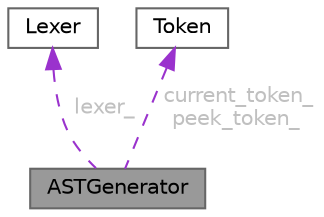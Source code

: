digraph "ASTGenerator"
{
 // LATEX_PDF_SIZE
  bgcolor="transparent";
  edge [fontname=Helvetica,fontsize=10,labelfontname=Helvetica,labelfontsize=10];
  node [fontname=Helvetica,fontsize=10,shape=box,height=0.2,width=0.4];
  Node1 [id="Node000001",label="ASTGenerator",height=0.2,width=0.4,color="gray40", fillcolor="grey60", style="filled", fontcolor="black",tooltip="Recursive descent parser for generating AST from tokens."];
  Node2 -> Node1 [id="edge1_Node000001_Node000002",dir="back",color="darkorchid3",style="dashed",tooltip=" ",label=" lexer_",fontcolor="grey" ];
  Node2 [id="Node000002",label="Lexer",height=0.2,width=0.4,color="gray40", fillcolor="white", style="filled",URL="$classLexer.html",tooltip="Token stream implementation."];
  Node3 -> Node1 [id="edge2_Node000001_Node000003",dir="back",color="darkorchid3",style="dashed",tooltip=" ",label=" current_token_\npeek_token_",fontcolor="grey" ];
  Node3 [id="Node000003",label="Token",height=0.2,width=0.4,color="gray40", fillcolor="white", style="filled",URL="$structToken.html",tooltip=" "];
}
